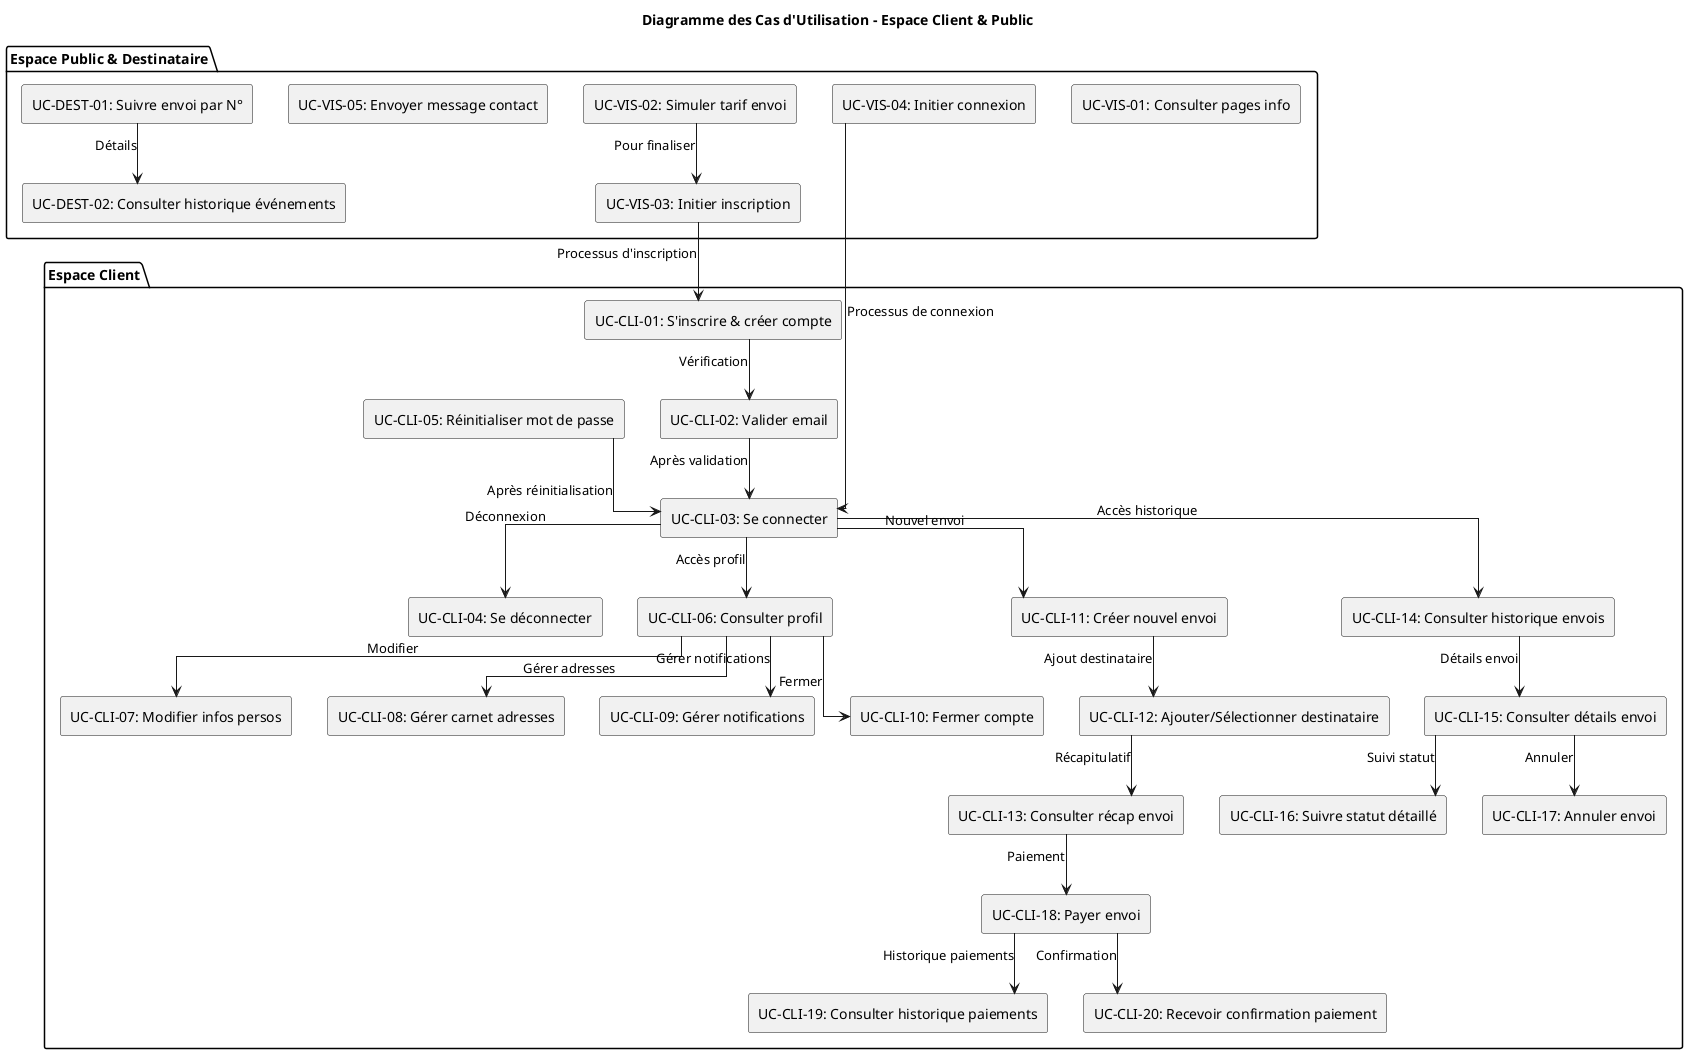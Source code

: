 @startuml diagramme_uc_client_public
skinparam linetype ortho

title Diagramme des Cas d'Utilisation - Espace Client & Public

package "Espace Public & Destinataire" {
  rectangle "UC-VIS-01: Consulter pages info" as UC_VIS_01
  rectangle "UC-VIS-02: Simuler tarif envoi" as UC_VIS_02
  rectangle "UC-VIS-03: Initier inscription" as UC_VIS_03
  rectangle "UC-VIS-04: Initier connexion" as UC_VIS_04
  rectangle "UC-VIS-05: Envoyer message contact" as UC_VIS_05
  rectangle "UC-DEST-01: Suivre envoi par N°" as UC_DEST_01
  rectangle "UC-DEST-02: Consulter historique événements" as UC_DEST_02
}

package "Espace Client" {
  rectangle "UC-CLI-01: S'inscrire & créer compte" as UC_CLI_01
  rectangle "UC-CLI-02: Valider email" as UC_CLI_02
  rectangle "UC-CLI-03: Se connecter" as UC_CLI_03
  rectangle "UC-CLI-04: Se déconnecter" as UC_CLI_04
  rectangle "UC-CLI-05: Réinitialiser mot de passe" as UC_CLI_05
  rectangle "UC-CLI-06: Consulter profil" as UC_CLI_06
  rectangle "UC-CLI-07: Modifier infos persos" as UC_CLI_07
  rectangle "UC-CLI-08: Gérer carnet adresses" as UC_CLI_08
  rectangle "UC-CLI-09: Gérer notifications" as UC_CLI_09
  rectangle "UC-CLI-10: Fermer compte" as UC_CLI_10
  rectangle "UC-CLI-11: Créer nouvel envoi" as UC_CLI_11
  rectangle "UC-CLI-12: Ajouter/Sélectionner destinataire" as UC_CLI_12
  rectangle "UC-CLI-13: Consulter récap envoi" as UC_CLI_13
  rectangle "UC-CLI-14: Consulter historique envois" as UC_CLI_14
  rectangle "UC-CLI-15: Consulter détails envoi" as UC_CLI_15
  rectangle "UC-CLI-16: Suivre statut détaillé" as UC_CLI_16
  rectangle "UC-CLI-17: Annuler envoi" as UC_CLI_17
  rectangle "UC-CLI-18: Payer envoi" as UC_CLI_18
  rectangle "UC-CLI-19: Consulter historique paiements" as UC_CLI_19
  rectangle "UC-CLI-20: Recevoir confirmation paiement" as UC_CLI_20
}

' --- Relations Logiques ---

' Visiteur / Destinataire Flow
UC_VIS_02 --> UC_VIS_03 : "Pour finaliser"
UC_VIS_03 --> UC_CLI_01 : "Processus d'inscription"
UC_VIS_04 --> UC_CLI_03 : "Processus de connexion"
UC_DEST_01 --> UC_DEST_02 : "Détails"

' Client Account Management Flow
UC_CLI_01 --> UC_CLI_02 : "Vérification"
UC_CLI_02 --> UC_CLI_03 : "Après validation"
UC_CLI_03 --> UC_CLI_04 : "Déconnexion"
UC_CLI_03 --> UC_CLI_06 : "Accès profil"
UC_CLI_03 --> UC_CLI_14 : "Accès historique"
UC_CLI_03 --> UC_CLI_11 : "Nouvel envoi"
UC_CLI_05 --> UC_CLI_03 : "Après réinitialisation"
UC_CLI_06 --> UC_CLI_07 : "Modifier"
UC_CLI_06 --> UC_CLI_08 : "Gérer adresses"
UC_CLI_06 --> UC_CLI_09 : "Gérer notifications"
UC_CLI_06 --> UC_CLI_10 : "Fermer"

' Client Shipment Flow
UC_CLI_11 --> UC_CLI_12 : "Ajout destinataire"
UC_CLI_12 --> UC_CLI_13 : "Récapitulatif"
UC_CLI_13 --> UC_CLI_18 : "Paiement"
UC_CLI_18 --> UC_CLI_19 : "Historique paiements"
UC_CLI_18 --> UC_CLI_20 : "Confirmation"
UC_CLI_14 --> UC_CLI_15 : "Détails envoi"
UC_CLI_15 --> UC_CLI_16 : "Suivi statut"
UC_CLI_15 --> UC_CLI_17 : "Annuler"

@enduml
